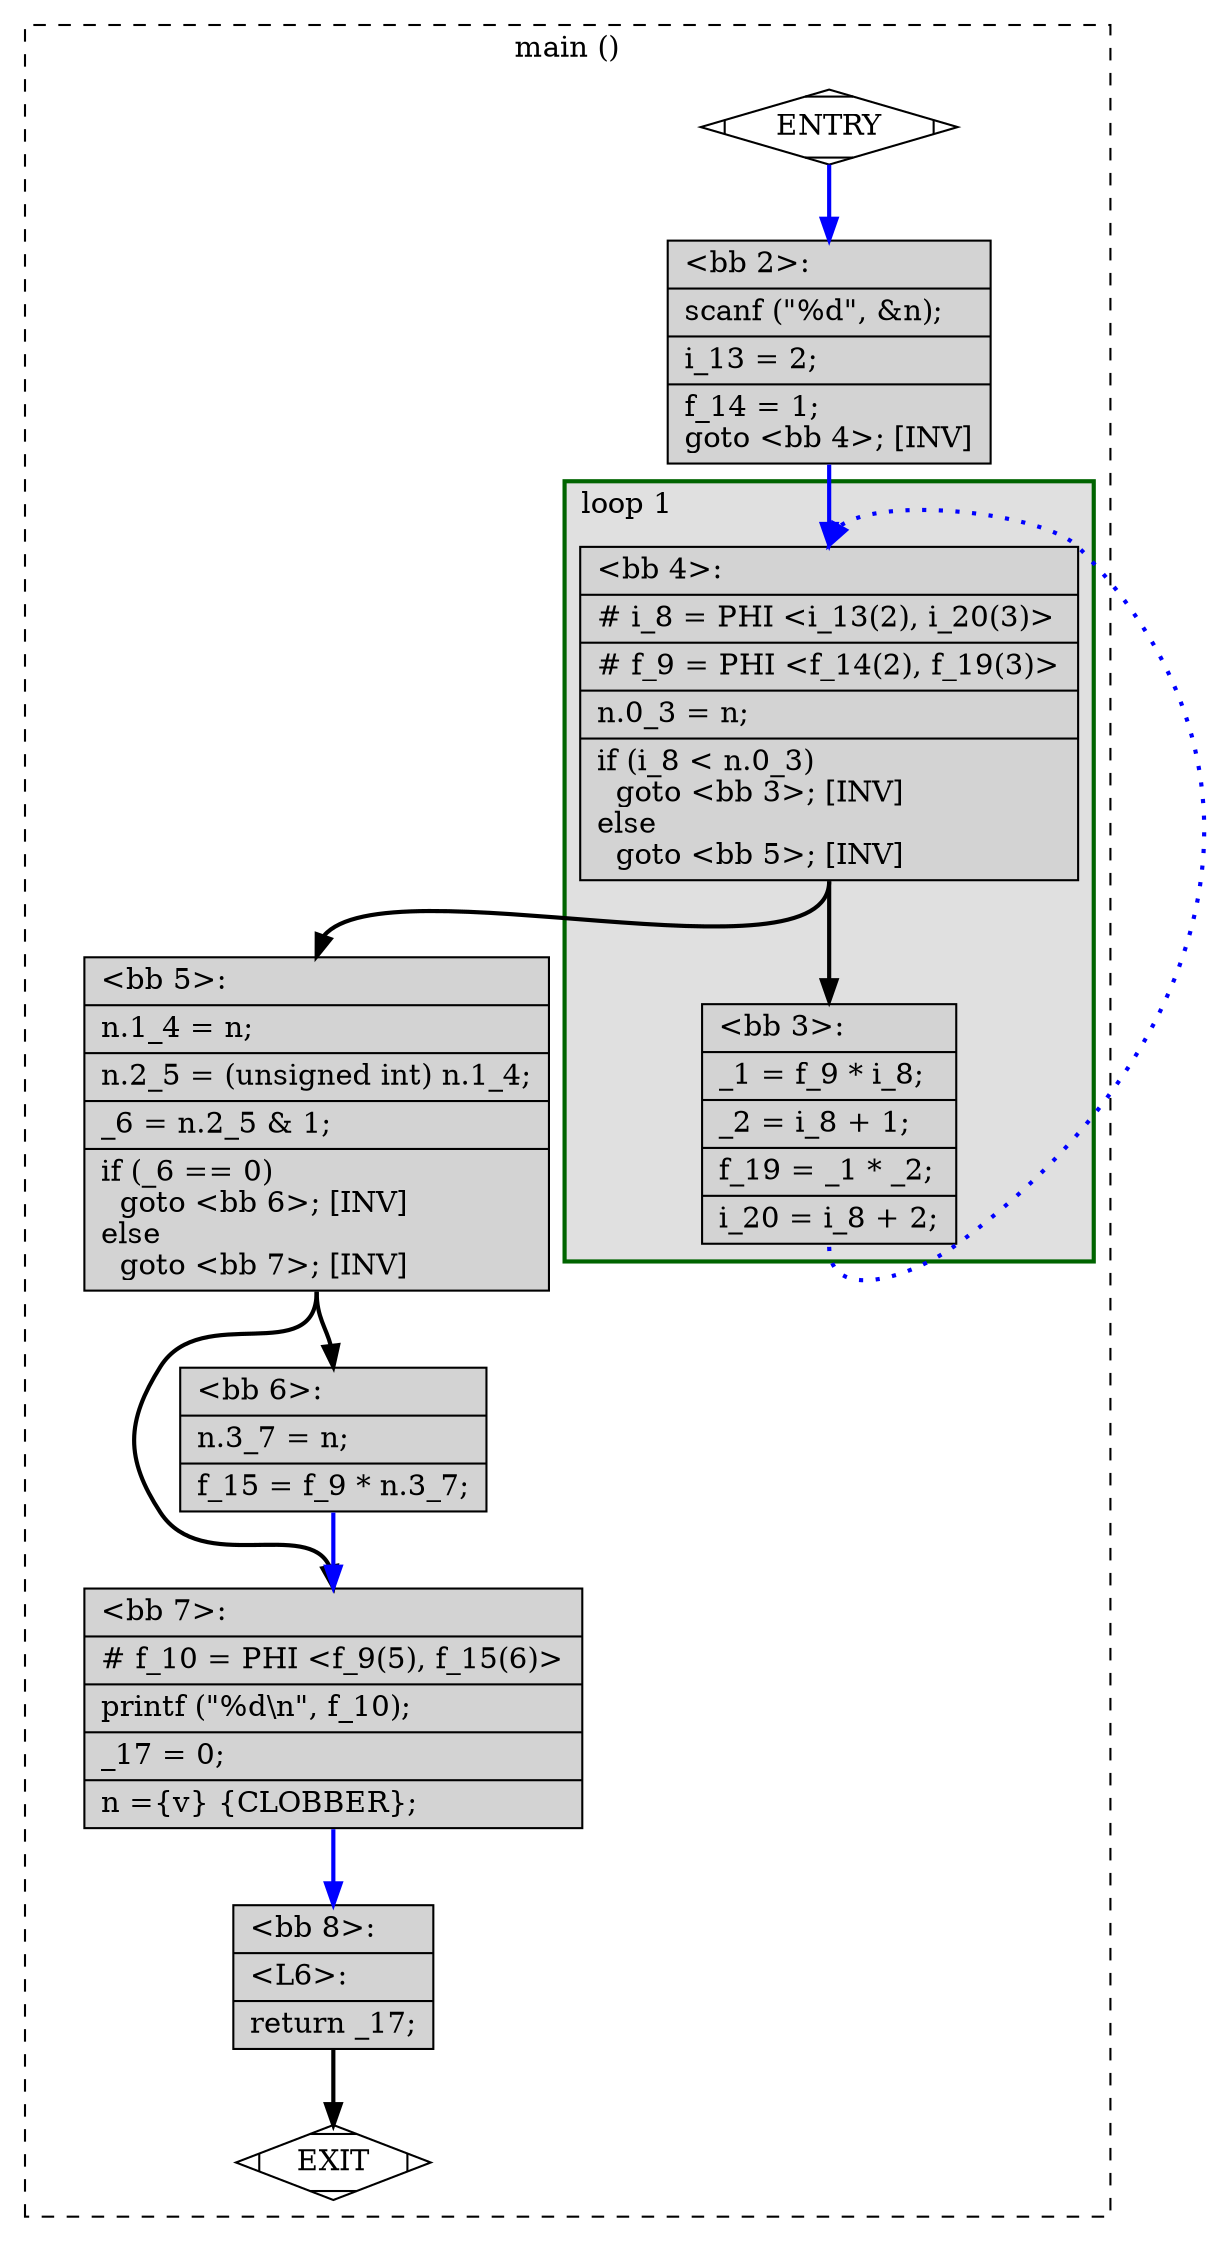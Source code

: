 digraph "factorial_opt.c.236t.switchlower_O0" {
overlap=false;
subgraph "cluster_main" {
	style="dashed";
	color="black";
	label="main ()";
	subgraph cluster_0_1 {
	style="filled";
	color="darkgreen";
	fillcolor="grey88";
	label="loop 1";
	labeljust=l;
	penwidth=2;
	fn_0_basic_block_4 [shape=record,style=filled,fillcolor=lightgrey,label="{\<bb\ 4\>:\l\
|#\ i_8\ =\ PHI\ \<i_13(2),\ i_20(3)\>\l\
|#\ f_9\ =\ PHI\ \<f_14(2),\ f_19(3)\>\l\
|n.0_3\ =\ n;\l\
|if\ (i_8\ \<\ n.0_3)\l\
\ \ goto\ \<bb\ 3\>;\ [INV]\l\
else\l\
\ \ goto\ \<bb\ 5\>;\ [INV]\l\
}"];

	fn_0_basic_block_3 [shape=record,style=filled,fillcolor=lightgrey,label="{\<bb\ 3\>:\l\
|_1\ =\ f_9\ *\ i_8;\l\
|_2\ =\ i_8\ +\ 1;\l\
|f_19\ =\ _1\ *\ _2;\l\
|i_20\ =\ i_8\ +\ 2;\l\
}"];

	}
	fn_0_basic_block_0 [shape=Mdiamond,style=filled,fillcolor=white,label="ENTRY"];

	fn_0_basic_block_1 [shape=Mdiamond,style=filled,fillcolor=white,label="EXIT"];

	fn_0_basic_block_2 [shape=record,style=filled,fillcolor=lightgrey,label="{\<bb\ 2\>:\l\
|scanf\ (\"%d\",\ &n);\l\
|i_13\ =\ 2;\l\
|f_14\ =\ 1;\l\
goto\ \<bb\ 4\>;\ [INV]\l\
}"];

	fn_0_basic_block_5 [shape=record,style=filled,fillcolor=lightgrey,label="{\<bb\ 5\>:\l\
|n.1_4\ =\ n;\l\
|n.2_5\ =\ (unsigned\ int)\ n.1_4;\l\
|_6\ =\ n.2_5\ &\ 1;\l\
|if\ (_6\ ==\ 0)\l\
\ \ goto\ \<bb\ 6\>;\ [INV]\l\
else\l\
\ \ goto\ \<bb\ 7\>;\ [INV]\l\
}"];

	fn_0_basic_block_6 [shape=record,style=filled,fillcolor=lightgrey,label="{\<bb\ 6\>:\l\
|n.3_7\ =\ n;\l\
|f_15\ =\ f_9\ *\ n.3_7;\l\
}"];

	fn_0_basic_block_7 [shape=record,style=filled,fillcolor=lightgrey,label="{\<bb\ 7\>:\l\
|#\ f_10\ =\ PHI\ \<f_9(5),\ f_15(6)\>\l\
|printf\ (\"%d\\n\",\ f_10);\l\
|_17\ =\ 0;\l\
|n\ =\{v\}\ \{CLOBBER\};\l\
}"];

	fn_0_basic_block_8 [shape=record,style=filled,fillcolor=lightgrey,label="{\<bb\ 8\>:\l\
|\<L6\>:\l\
|return\ _17;\l\
}"];

	fn_0_basic_block_0:s -> fn_0_basic_block_2:n [style="solid,bold",color=blue,weight=100,constraint=true];
	fn_0_basic_block_2:s -> fn_0_basic_block_4:n [style="solid,bold",color=blue,weight=100,constraint=true];
	fn_0_basic_block_3:s -> fn_0_basic_block_4:n [style="dotted,bold",color=blue,weight=10,constraint=false];
	fn_0_basic_block_4:s -> fn_0_basic_block_3:n [style="solid,bold",color=black,weight=10,constraint=true];
	fn_0_basic_block_4:s -> fn_0_basic_block_5:n [style="solid,bold",color=black,weight=10,constraint=true];
	fn_0_basic_block_5:s -> fn_0_basic_block_6:n [style="solid,bold",color=black,weight=10,constraint=true];
	fn_0_basic_block_5:s -> fn_0_basic_block_7:n [style="solid,bold",color=black,weight=10,constraint=true];
	fn_0_basic_block_6:s -> fn_0_basic_block_7:n [style="solid,bold",color=blue,weight=100,constraint=true];
	fn_0_basic_block_7:s -> fn_0_basic_block_8:n [style="solid,bold",color=blue,weight=100,constraint=true];
	fn_0_basic_block_8:s -> fn_0_basic_block_1:n [style="solid,bold",color=black,weight=10,constraint=true];
	fn_0_basic_block_0:s -> fn_0_basic_block_1:n [style="invis",constraint=true];
}
}
